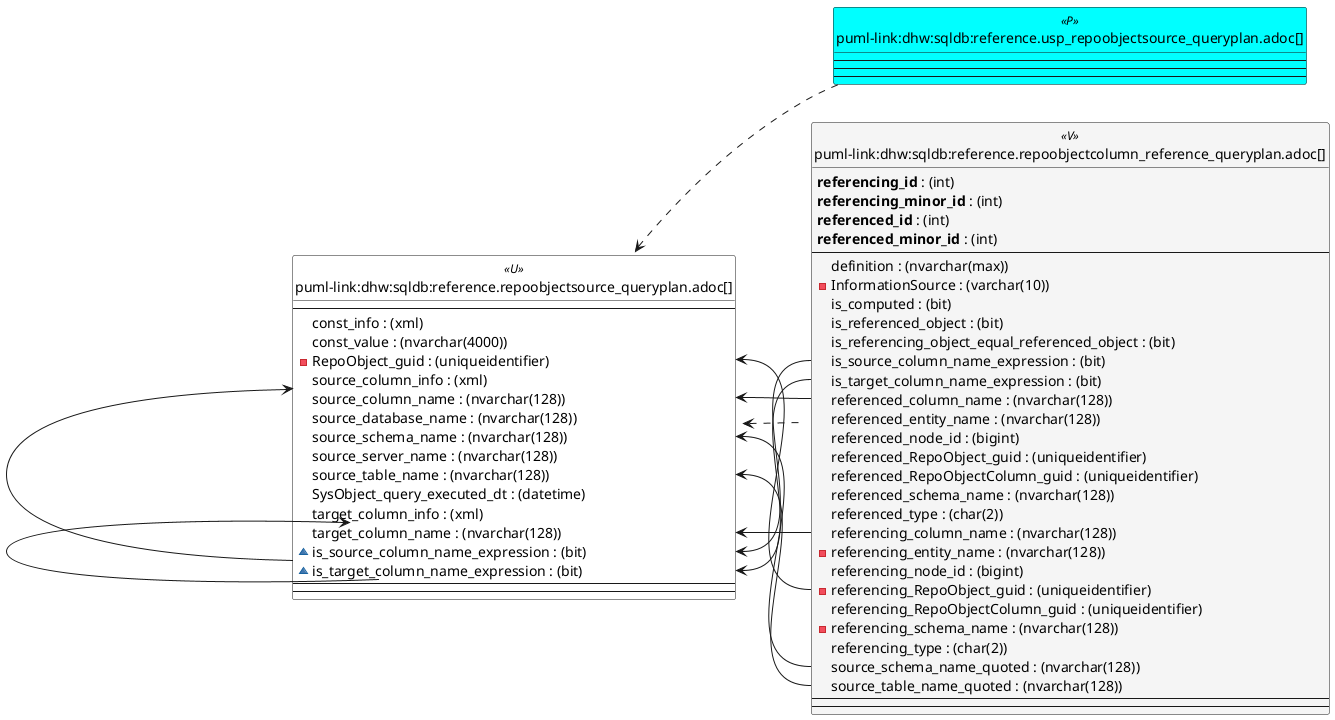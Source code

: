 @startuml
left to right direction
'top to bottom direction
hide circle
'avoide "." issues:
set namespaceSeparator none


skinparam class {
  BackgroundColor White
  BackgroundColor<<FN>> Yellow
  BackgroundColor<<FS>> Yellow
  BackgroundColor<<FT>> LightGray
  BackgroundColor<<IF>> Yellow
  BackgroundColor<<IS>> Yellow
  BackgroundColor<<P>> Aqua
  BackgroundColor<<PC>> Aqua
  BackgroundColor<<SN>> Yellow
  BackgroundColor<<SO>> SlateBlue
  BackgroundColor<<TF>> LightGray
  BackgroundColor<<TR>> Tomato
  BackgroundColor<<U>> White
  BackgroundColor<<V>> WhiteSmoke
  BackgroundColor<<X>> Aqua
  BackgroundColor<<external>> AliceBlue
}


entity "puml-link:dhw:sqldb:reference.repoobjectcolumn_reference_queryplan.adoc[]" as reference.RepoObjectColumn_reference_QueryPlan << V >> {
  **referencing_id** : (int)
  **referencing_minor_id** : (int)
  **referenced_id** : (int)
  **referenced_minor_id** : (int)
  --
  definition : (nvarchar(max))
  - InformationSource : (varchar(10))
  is_computed : (bit)
  is_referenced_object : (bit)
  is_referencing_object_equal_referenced_object : (bit)
  is_source_column_name_expression : (bit)
  is_target_column_name_expression : (bit)
  referenced_column_name : (nvarchar(128))
  referenced_entity_name : (nvarchar(128))
  referenced_node_id : (bigint)
  referenced_RepoObject_guid : (uniqueidentifier)
  referenced_RepoObjectColumn_guid : (uniqueidentifier)
  referenced_schema_name : (nvarchar(128))
  referenced_type : (char(2))
  referencing_column_name : (nvarchar(128))
  - referencing_entity_name : (nvarchar(128))
  referencing_node_id : (bigint)
  - referencing_RepoObject_guid : (uniqueidentifier)
  referencing_RepoObjectColumn_guid : (uniqueidentifier)
  - referencing_schema_name : (nvarchar(128))
  referencing_type : (char(2))
  source_schema_name_quoted : (nvarchar(128))
  source_table_name_quoted : (nvarchar(128))
  --
  --
}

entity "puml-link:dhw:sqldb:reference.repoobjectsource_queryplan.adoc[]" as reference.RepoObjectSource_QueryPlan << U >> {
  --
  const_info : (xml)
  const_value : (nvarchar(4000))
  - RepoObject_guid : (uniqueidentifier)
  source_column_info : (xml)
  source_column_name : (nvarchar(128))
  source_database_name : (nvarchar(128))
  source_schema_name : (nvarchar(128))
  source_server_name : (nvarchar(128))
  source_table_name : (nvarchar(128))
  SysObject_query_executed_dt : (datetime)
  target_column_info : (xml)
  target_column_name : (nvarchar(128))
  ~ is_source_column_name_expression : (bit)
  ~ is_target_column_name_expression : (bit)
  --
  --
}

entity "puml-link:dhw:sqldb:reference.usp_repoobjectsource_queryplan.adoc[]" as reference.usp_RepoObjectSource_QueryPlan << P >> {
  --
  --
  --
}

reference.RepoObjectSource_QueryPlan <.. reference.RepoObjectColumn_reference_QueryPlan
reference.RepoObjectSource_QueryPlan <.. reference.usp_RepoObjectSource_QueryPlan
"reference.RepoObjectSource_QueryPlan::is_source_column_name_expression" <-- "reference.RepoObjectColumn_reference_QueryPlan::is_source_column_name_expression"
"reference.RepoObjectSource_QueryPlan::is_target_column_name_expression" <-- "reference.RepoObjectColumn_reference_QueryPlan::is_target_column_name_expression"
"reference.RepoObjectSource_QueryPlan::RepoObject_guid" <-- "reference.RepoObjectColumn_reference_QueryPlan::referencing_RepoObject_guid"
"reference.RepoObjectSource_QueryPlan::source_column_name" <-- "reference.RepoObjectSource_QueryPlan::is_source_column_name_expression"
"reference.RepoObjectSource_QueryPlan::source_column_name" <-- "reference.RepoObjectColumn_reference_QueryPlan::referenced_column_name"
"reference.RepoObjectSource_QueryPlan::source_schema_name" <-- "reference.RepoObjectColumn_reference_QueryPlan::source_schema_name_quoted"
"reference.RepoObjectSource_QueryPlan::source_table_name" <-- "reference.RepoObjectColumn_reference_QueryPlan::source_table_name_quoted"
"reference.RepoObjectSource_QueryPlan::target_column_name" <-- "reference.RepoObjectSource_QueryPlan::is_target_column_name_expression"
"reference.RepoObjectSource_QueryPlan::target_column_name" <-- "reference.RepoObjectColumn_reference_QueryPlan::referencing_column_name"
@enduml

